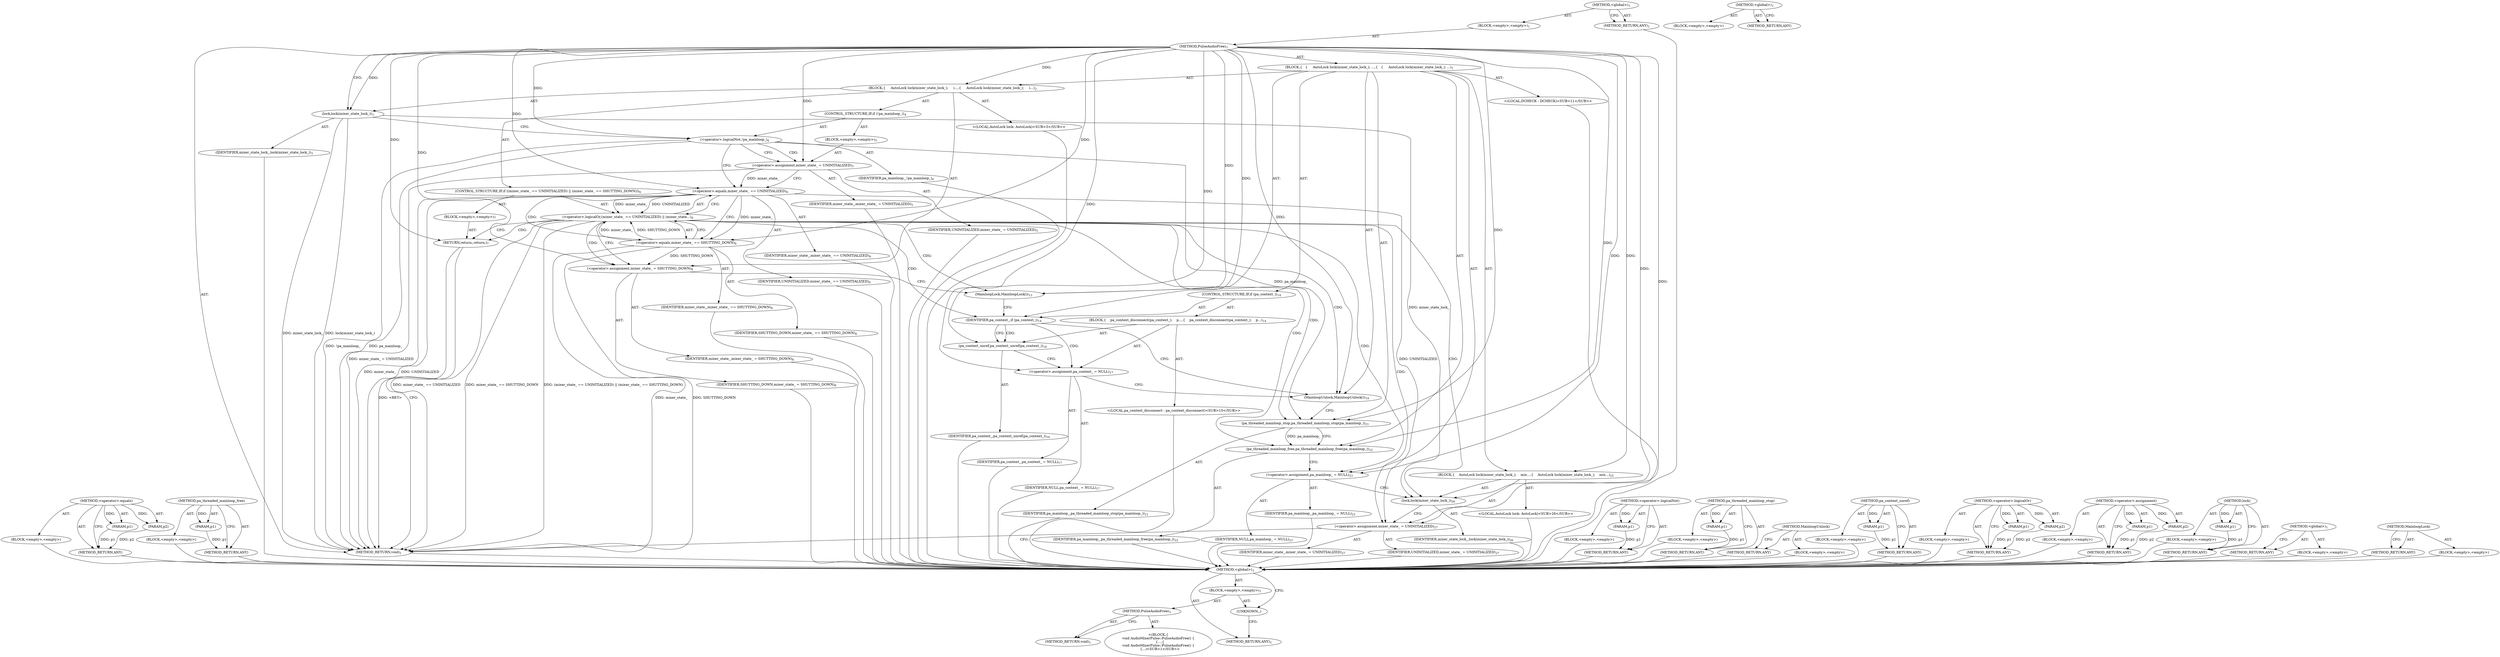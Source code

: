 digraph "&lt;global&gt;" {
vulnerable_99 [label=<(METHOD,&lt;operator&gt;.equals)>];
vulnerable_100 [label=<(PARAM,p1)>];
vulnerable_101 [label=<(PARAM,p2)>];
vulnerable_102 [label=<(BLOCK,&lt;empty&gt;,&lt;empty&gt;)>];
vulnerable_103 [label=<(METHOD_RETURN,ANY)>];
vulnerable_118 [label=<(METHOD,pa_threaded_mainloop_free)>];
vulnerable_119 [label=<(PARAM,p1)>];
vulnerable_120 [label=<(BLOCK,&lt;empty&gt;,&lt;empty&gt;)>];
vulnerable_121 [label=<(METHOD_RETURN,ANY)>];
vulnerable_6 [label=<(METHOD,&lt;global&gt;)<SUB>1</SUB>>];
vulnerable_7 [label=<(BLOCK,&lt;empty&gt;,&lt;empty&gt;)<SUB>1</SUB>>];
vulnerable_8 [label=<(METHOD,PulseAudioFree)<SUB>1</SUB>>];
vulnerable_9 [label=<(BLOCK,{
   {
     AutoLock lock(mixer_state_lock_);
 ...,{
   {
     AutoLock lock(mixer_state_lock_);
 ...)<SUB>1</SUB>>];
vulnerable_10 [label=<(BLOCK,{
     AutoLock lock(mixer_state_lock_);
     i...,{
     AutoLock lock(mixer_state_lock_);
     i...)<SUB>2</SUB>>];
vulnerable_11 [label="<(LOCAL,AutoLock lock: AutoLock)<SUB>3</SUB>>"];
vulnerable_12 [label=<(lock,lock(mixer_state_lock_))<SUB>3</SUB>>];
vulnerable_13 [label=<(IDENTIFIER,mixer_state_lock_,lock(mixer_state_lock_))<SUB>3</SUB>>];
vulnerable_14 [label=<(CONTROL_STRUCTURE,IF,if (!pa_mainloop_))<SUB>4</SUB>>];
vulnerable_15 [label=<(&lt;operator&gt;.logicalNot,!pa_mainloop_)<SUB>4</SUB>>];
vulnerable_16 [label=<(IDENTIFIER,pa_mainloop_,!pa_mainloop_)<SUB>4</SUB>>];
vulnerable_17 [label=<(BLOCK,&lt;empty&gt;,&lt;empty&gt;)<SUB>5</SUB>>];
vulnerable_18 [label=<(&lt;operator&gt;.assignment,mixer_state_ = UNINITIALIZED)<SUB>5</SUB>>];
vulnerable_19 [label=<(IDENTIFIER,mixer_state_,mixer_state_ = UNINITIALIZED)<SUB>5</SUB>>];
vulnerable_20 [label=<(IDENTIFIER,UNINITIALIZED,mixer_state_ = UNINITIALIZED)<SUB>5</SUB>>];
vulnerable_21 [label=<(CONTROL_STRUCTURE,IF,if ((mixer_state_ == UNINITIALIZED) || (mixer_state_ == SHUTTING_DOWN)))<SUB>6</SUB>>];
vulnerable_22 [label=<(&lt;operator&gt;.logicalOr,(mixer_state_ == UNINITIALIZED) || (mixer_state...)<SUB>6</SUB>>];
vulnerable_23 [label=<(&lt;operator&gt;.equals,mixer_state_ == UNINITIALIZED)<SUB>6</SUB>>];
vulnerable_24 [label=<(IDENTIFIER,mixer_state_,mixer_state_ == UNINITIALIZED)<SUB>6</SUB>>];
vulnerable_25 [label=<(IDENTIFIER,UNINITIALIZED,mixer_state_ == UNINITIALIZED)<SUB>6</SUB>>];
vulnerable_26 [label=<(&lt;operator&gt;.equals,mixer_state_ == SHUTTING_DOWN)<SUB>6</SUB>>];
vulnerable_27 [label=<(IDENTIFIER,mixer_state_,mixer_state_ == SHUTTING_DOWN)<SUB>6</SUB>>];
vulnerable_28 [label=<(IDENTIFIER,SHUTTING_DOWN,mixer_state_ == SHUTTING_DOWN)<SUB>6</SUB>>];
vulnerable_29 [label=<(BLOCK,&lt;empty&gt;,&lt;empty&gt;)<SUB>7</SUB>>];
vulnerable_30 [label=<(RETURN,return;,return;)<SUB>7</SUB>>];
vulnerable_31 [label=<(&lt;operator&gt;.assignment,mixer_state_ = SHUTTING_DOWN)<SUB>8</SUB>>];
vulnerable_32 [label=<(IDENTIFIER,mixer_state_,mixer_state_ = SHUTTING_DOWN)<SUB>8</SUB>>];
vulnerable_33 [label=<(IDENTIFIER,SHUTTING_DOWN,mixer_state_ = SHUTTING_DOWN)<SUB>8</SUB>>];
vulnerable_34 [label="<(LOCAL,DCHECK : DCHECK)<SUB>11</SUB>>"];
vulnerable_35 [label=<(MainloopLock,MainloopLock())<SUB>13</SUB>>];
vulnerable_36 [label=<(CONTROL_STRUCTURE,IF,if (pa_context_))<SUB>14</SUB>>];
vulnerable_37 [label=<(IDENTIFIER,pa_context_,if (pa_context_))<SUB>14</SUB>>];
vulnerable_38 [label=<(BLOCK,{
    pa_context_disconnect(pa_context_);
    p...,{
    pa_context_disconnect(pa_context_);
    p...)<SUB>14</SUB>>];
vulnerable_39 [label="<(LOCAL,pa_context_disconnect : pa_context_disconnect)<SUB>15</SUB>>"];
vulnerable_40 [label=<(pa_context_unref,pa_context_unref(pa_context_))<SUB>16</SUB>>];
vulnerable_41 [label=<(IDENTIFIER,pa_context_,pa_context_unref(pa_context_))<SUB>16</SUB>>];
vulnerable_42 [label=<(&lt;operator&gt;.assignment,pa_context_ = NULL)<SUB>17</SUB>>];
vulnerable_43 [label=<(IDENTIFIER,pa_context_,pa_context_ = NULL)<SUB>17</SUB>>];
vulnerable_44 [label=<(IDENTIFIER,NULL,pa_context_ = NULL)<SUB>17</SUB>>];
vulnerable_45 [label=<(MainloopUnlock,MainloopUnlock())<SUB>19</SUB>>];
vulnerable_46 [label=<(pa_threaded_mainloop_stop,pa_threaded_mainloop_stop(pa_mainloop_))<SUB>21</SUB>>];
vulnerable_47 [label=<(IDENTIFIER,pa_mainloop_,pa_threaded_mainloop_stop(pa_mainloop_))<SUB>21</SUB>>];
vulnerable_48 [label=<(pa_threaded_mainloop_free,pa_threaded_mainloop_free(pa_mainloop_))<SUB>22</SUB>>];
vulnerable_49 [label=<(IDENTIFIER,pa_mainloop_,pa_threaded_mainloop_free(pa_mainloop_))<SUB>22</SUB>>];
vulnerable_50 [label=<(&lt;operator&gt;.assignment,pa_mainloop_ = NULL)<SUB>23</SUB>>];
vulnerable_51 [label=<(IDENTIFIER,pa_mainloop_,pa_mainloop_ = NULL)<SUB>23</SUB>>];
vulnerable_52 [label=<(IDENTIFIER,NULL,pa_mainloop_ = NULL)<SUB>23</SUB>>];
vulnerable_53 [label=<(BLOCK,{
    AutoLock lock(mixer_state_lock_);
    mix...,{
    AutoLock lock(mixer_state_lock_);
    mix...)<SUB>25</SUB>>];
vulnerable_54 [label="<(LOCAL,AutoLock lock: AutoLock)<SUB>26</SUB>>"];
vulnerable_55 [label=<(lock,lock(mixer_state_lock_))<SUB>26</SUB>>];
vulnerable_56 [label=<(IDENTIFIER,mixer_state_lock_,lock(mixer_state_lock_))<SUB>26</SUB>>];
vulnerable_57 [label=<(&lt;operator&gt;.assignment,mixer_state_ = UNINITIALIZED)<SUB>27</SUB>>];
vulnerable_58 [label=<(IDENTIFIER,mixer_state_,mixer_state_ = UNINITIALIZED)<SUB>27</SUB>>];
vulnerable_59 [label=<(IDENTIFIER,UNINITIALIZED,mixer_state_ = UNINITIALIZED)<SUB>27</SUB>>];
vulnerable_60 [label=<(METHOD_RETURN,void)<SUB>1</SUB>>];
vulnerable_62 [label=<(METHOD_RETURN,ANY)<SUB>1</SUB>>];
vulnerable_85 [label=<(METHOD,&lt;operator&gt;.logicalNot)>];
vulnerable_86 [label=<(PARAM,p1)>];
vulnerable_87 [label=<(BLOCK,&lt;empty&gt;,&lt;empty&gt;)>];
vulnerable_88 [label=<(METHOD_RETURN,ANY)>];
vulnerable_114 [label=<(METHOD,pa_threaded_mainloop_stop)>];
vulnerable_115 [label=<(PARAM,p1)>];
vulnerable_116 [label=<(BLOCK,&lt;empty&gt;,&lt;empty&gt;)>];
vulnerable_117 [label=<(METHOD_RETURN,ANY)>];
vulnerable_111 [label=<(METHOD,MainloopUnlock)>];
vulnerable_112 [label=<(BLOCK,&lt;empty&gt;,&lt;empty&gt;)>];
vulnerable_113 [label=<(METHOD_RETURN,ANY)>];
vulnerable_107 [label=<(METHOD,pa_context_unref)>];
vulnerable_108 [label=<(PARAM,p1)>];
vulnerable_109 [label=<(BLOCK,&lt;empty&gt;,&lt;empty&gt;)>];
vulnerable_110 [label=<(METHOD_RETURN,ANY)>];
vulnerable_94 [label=<(METHOD,&lt;operator&gt;.logicalOr)>];
vulnerable_95 [label=<(PARAM,p1)>];
vulnerable_96 [label=<(PARAM,p2)>];
vulnerable_97 [label=<(BLOCK,&lt;empty&gt;,&lt;empty&gt;)>];
vulnerable_98 [label=<(METHOD_RETURN,ANY)>];
vulnerable_89 [label=<(METHOD,&lt;operator&gt;.assignment)>];
vulnerable_90 [label=<(PARAM,p1)>];
vulnerable_91 [label=<(PARAM,p2)>];
vulnerable_92 [label=<(BLOCK,&lt;empty&gt;,&lt;empty&gt;)>];
vulnerable_93 [label=<(METHOD_RETURN,ANY)>];
vulnerable_81 [label=<(METHOD,lock)>];
vulnerable_82 [label=<(PARAM,p1)>];
vulnerable_83 [label=<(BLOCK,&lt;empty&gt;,&lt;empty&gt;)>];
vulnerable_84 [label=<(METHOD_RETURN,ANY)>];
vulnerable_75 [label=<(METHOD,&lt;global&gt;)<SUB>1</SUB>>];
vulnerable_76 [label=<(BLOCK,&lt;empty&gt;,&lt;empty&gt;)>];
vulnerable_77 [label=<(METHOD_RETURN,ANY)>];
vulnerable_104 [label=<(METHOD,MainloopLock)>];
vulnerable_105 [label=<(BLOCK,&lt;empty&gt;,&lt;empty&gt;)>];
vulnerable_106 [label=<(METHOD_RETURN,ANY)>];
fixed_6 [label=<(METHOD,&lt;global&gt;)<SUB>1</SUB>>];
fixed_7 [label=<(BLOCK,&lt;empty&gt;,&lt;empty&gt;)<SUB>1</SUB>>];
fixed_8 [label=<(METHOD,PulseAudioFree)<SUB>1</SUB>>];
fixed_9 [label="<(BLOCK,{
void AudioMixerPulse::PulseAudioFree() {
   {...,{
void AudioMixerPulse::PulseAudioFree() {
   {...)<SUB>1</SUB>>"];
fixed_10 [label=<(METHOD_RETURN,void)<SUB>1</SUB>>];
fixed_12 [label=<(UNKNOWN,,)>];
fixed_13 [label=<(METHOD_RETURN,ANY)<SUB>1</SUB>>];
fixed_20 [label=<(METHOD,&lt;global&gt;)<SUB>1</SUB>>];
fixed_21 [label=<(BLOCK,&lt;empty&gt;,&lt;empty&gt;)>];
fixed_22 [label=<(METHOD_RETURN,ANY)>];
vulnerable_99 -> vulnerable_100  [key=0, label="AST: "];
vulnerable_99 -> vulnerable_100  [key=1, label="DDG: "];
vulnerable_99 -> vulnerable_102  [key=0, label="AST: "];
vulnerable_99 -> vulnerable_101  [key=0, label="AST: "];
vulnerable_99 -> vulnerable_101  [key=1, label="DDG: "];
vulnerable_99 -> vulnerable_103  [key=0, label="AST: "];
vulnerable_99 -> vulnerable_103  [key=1, label="CFG: "];
vulnerable_100 -> vulnerable_103  [key=0, label="DDG: p1"];
vulnerable_101 -> vulnerable_103  [key=0, label="DDG: p2"];
vulnerable_102 -> fixed_6  [key=0];
vulnerable_103 -> fixed_6  [key=0];
vulnerable_118 -> vulnerable_119  [key=0, label="AST: "];
vulnerable_118 -> vulnerable_119  [key=1, label="DDG: "];
vulnerable_118 -> vulnerable_120  [key=0, label="AST: "];
vulnerable_118 -> vulnerable_121  [key=0, label="AST: "];
vulnerable_118 -> vulnerable_121  [key=1, label="CFG: "];
vulnerable_119 -> vulnerable_121  [key=0, label="DDG: p1"];
vulnerable_120 -> fixed_6  [key=0];
vulnerable_121 -> fixed_6  [key=0];
vulnerable_6 -> vulnerable_7  [key=0, label="AST: "];
vulnerable_6 -> vulnerable_62  [key=0, label="AST: "];
vulnerable_6 -> vulnerable_62  [key=1, label="CFG: "];
vulnerable_7 -> vulnerable_8  [key=0, label="AST: "];
vulnerable_8 -> vulnerable_9  [key=0, label="AST: "];
vulnerable_8 -> vulnerable_60  [key=0, label="AST: "];
vulnerable_8 -> vulnerable_12  [key=0, label="CFG: "];
vulnerable_8 -> vulnerable_12  [key=1, label="DDG: "];
vulnerable_8 -> vulnerable_10  [key=0, label="DDG: "];
vulnerable_8 -> vulnerable_35  [key=0, label="DDG: "];
vulnerable_8 -> vulnerable_45  [key=0, label="DDG: "];
vulnerable_8 -> vulnerable_50  [key=0, label="DDG: "];
vulnerable_8 -> vulnerable_53  [key=0, label="DDG: "];
vulnerable_8 -> vulnerable_31  [key=0, label="DDG: "];
vulnerable_8 -> vulnerable_37  [key=0, label="DDG: "];
vulnerable_8 -> vulnerable_46  [key=0, label="DDG: "];
vulnerable_8 -> vulnerable_48  [key=0, label="DDG: "];
vulnerable_8 -> vulnerable_57  [key=0, label="DDG: "];
vulnerable_8 -> vulnerable_42  [key=0, label="DDG: "];
vulnerable_8 -> vulnerable_55  [key=0, label="DDG: "];
vulnerable_8 -> vulnerable_15  [key=0, label="DDG: "];
vulnerable_8 -> vulnerable_18  [key=0, label="DDG: "];
vulnerable_8 -> vulnerable_30  [key=0, label="DDG: "];
vulnerable_8 -> vulnerable_40  [key=0, label="DDG: "];
vulnerable_8 -> vulnerable_23  [key=0, label="DDG: "];
vulnerable_8 -> vulnerable_26  [key=0, label="DDG: "];
vulnerable_9 -> vulnerable_10  [key=0, label="AST: "];
vulnerable_9 -> vulnerable_34  [key=0, label="AST: "];
vulnerable_9 -> vulnerable_35  [key=0, label="AST: "];
vulnerable_9 -> vulnerable_36  [key=0, label="AST: "];
vulnerable_9 -> vulnerable_45  [key=0, label="AST: "];
vulnerable_9 -> vulnerable_46  [key=0, label="AST: "];
vulnerable_9 -> vulnerable_48  [key=0, label="AST: "];
vulnerable_9 -> vulnerable_50  [key=0, label="AST: "];
vulnerable_9 -> vulnerable_53  [key=0, label="AST: "];
vulnerable_10 -> vulnerable_11  [key=0, label="AST: "];
vulnerable_10 -> vulnerable_12  [key=0, label="AST: "];
vulnerable_10 -> vulnerable_14  [key=0, label="AST: "];
vulnerable_10 -> vulnerable_21  [key=0, label="AST: "];
vulnerable_10 -> vulnerable_31  [key=0, label="AST: "];
vulnerable_11 -> fixed_6  [key=0];
vulnerable_12 -> vulnerable_13  [key=0, label="AST: "];
vulnerable_12 -> vulnerable_15  [key=0, label="CFG: "];
vulnerable_12 -> vulnerable_60  [key=0, label="DDG: mixer_state_lock_"];
vulnerable_12 -> vulnerable_60  [key=1, label="DDG: lock(mixer_state_lock_)"];
vulnerable_12 -> vulnerable_55  [key=0, label="DDG: mixer_state_lock_"];
vulnerable_13 -> fixed_6  [key=0];
vulnerable_14 -> vulnerable_15  [key=0, label="AST: "];
vulnerable_14 -> vulnerable_17  [key=0, label="AST: "];
vulnerable_15 -> vulnerable_16  [key=0, label="AST: "];
vulnerable_15 -> vulnerable_18  [key=0, label="CFG: "];
vulnerable_15 -> vulnerable_18  [key=1, label="CDG: "];
vulnerable_15 -> vulnerable_23  [key=0, label="CFG: "];
vulnerable_15 -> vulnerable_60  [key=0, label="DDG: pa_mainloop_"];
vulnerable_15 -> vulnerable_60  [key=1, label="DDG: !pa_mainloop_"];
vulnerable_15 -> vulnerable_46  [key=0, label="DDG: pa_mainloop_"];
vulnerable_16 -> fixed_6  [key=0];
vulnerable_17 -> vulnerable_18  [key=0, label="AST: "];
vulnerable_18 -> vulnerable_19  [key=0, label="AST: "];
vulnerable_18 -> vulnerable_20  [key=0, label="AST: "];
vulnerable_18 -> vulnerable_23  [key=0, label="CFG: "];
vulnerable_18 -> vulnerable_23  [key=1, label="DDG: mixer_state_"];
vulnerable_18 -> vulnerable_60  [key=0, label="DDG: mixer_state_ = UNINITIALIZED"];
vulnerable_19 -> fixed_6  [key=0];
vulnerable_20 -> fixed_6  [key=0];
vulnerable_21 -> vulnerable_22  [key=0, label="AST: "];
vulnerable_21 -> vulnerable_29  [key=0, label="AST: "];
vulnerable_22 -> vulnerable_23  [key=0, label="AST: "];
vulnerable_22 -> vulnerable_26  [key=0, label="AST: "];
vulnerable_22 -> vulnerable_30  [key=0, label="CFG: "];
vulnerable_22 -> vulnerable_30  [key=1, label="CDG: "];
vulnerable_22 -> vulnerable_31  [key=0, label="CFG: "];
vulnerable_22 -> vulnerable_31  [key=1, label="CDG: "];
vulnerable_22 -> vulnerable_60  [key=0, label="DDG: mixer_state_ == UNINITIALIZED"];
vulnerable_22 -> vulnerable_60  [key=1, label="DDG: mixer_state_ == SHUTTING_DOWN"];
vulnerable_22 -> vulnerable_60  [key=2, label="DDG: (mixer_state_ == UNINITIALIZED) || (mixer_state_ == SHUTTING_DOWN)"];
vulnerable_22 -> vulnerable_48  [key=0, label="CDG: "];
vulnerable_22 -> vulnerable_57  [key=0, label="CDG: "];
vulnerable_22 -> vulnerable_37  [key=0, label="CDG: "];
vulnerable_22 -> vulnerable_46  [key=0, label="CDG: "];
vulnerable_22 -> vulnerable_45  [key=0, label="CDG: "];
vulnerable_22 -> vulnerable_50  [key=0, label="CDG: "];
vulnerable_22 -> vulnerable_35  [key=0, label="CDG: "];
vulnerable_22 -> vulnerable_55  [key=0, label="CDG: "];
vulnerable_23 -> vulnerable_24  [key=0, label="AST: "];
vulnerable_23 -> vulnerable_25  [key=0, label="AST: "];
vulnerable_23 -> vulnerable_22  [key=0, label="CFG: "];
vulnerable_23 -> vulnerable_22  [key=1, label="DDG: mixer_state_"];
vulnerable_23 -> vulnerable_22  [key=2, label="DDG: UNINITIALIZED"];
vulnerable_23 -> vulnerable_26  [key=0, label="CFG: "];
vulnerable_23 -> vulnerable_26  [key=1, label="DDG: mixer_state_"];
vulnerable_23 -> vulnerable_26  [key=2, label="CDG: "];
vulnerable_23 -> vulnerable_60  [key=0, label="DDG: mixer_state_"];
vulnerable_23 -> vulnerable_60  [key=1, label="DDG: UNINITIALIZED"];
vulnerable_23 -> vulnerable_57  [key=0, label="DDG: UNINITIALIZED"];
vulnerable_24 -> fixed_6  [key=0];
vulnerable_25 -> fixed_6  [key=0];
vulnerable_26 -> vulnerable_27  [key=0, label="AST: "];
vulnerable_26 -> vulnerable_28  [key=0, label="AST: "];
vulnerable_26 -> vulnerable_22  [key=0, label="CFG: "];
vulnerable_26 -> vulnerable_22  [key=1, label="DDG: mixer_state_"];
vulnerable_26 -> vulnerable_22  [key=2, label="DDG: SHUTTING_DOWN"];
vulnerable_26 -> vulnerable_60  [key=0, label="DDG: mixer_state_"];
vulnerable_26 -> vulnerable_60  [key=1, label="DDG: SHUTTING_DOWN"];
vulnerable_26 -> vulnerable_31  [key=0, label="DDG: SHUTTING_DOWN"];
vulnerable_27 -> fixed_6  [key=0];
vulnerable_28 -> fixed_6  [key=0];
vulnerable_29 -> vulnerable_30  [key=0, label="AST: "];
vulnerable_30 -> vulnerable_60  [key=0, label="CFG: "];
vulnerable_30 -> vulnerable_60  [key=1, label="DDG: &lt;RET&gt;"];
vulnerable_31 -> vulnerable_32  [key=0, label="AST: "];
vulnerable_31 -> vulnerable_33  [key=0, label="AST: "];
vulnerable_31 -> vulnerable_35  [key=0, label="CFG: "];
vulnerable_32 -> fixed_6  [key=0];
vulnerable_33 -> fixed_6  [key=0];
vulnerable_34 -> fixed_6  [key=0];
vulnerable_35 -> vulnerable_37  [key=0, label="CFG: "];
vulnerable_36 -> vulnerable_37  [key=0, label="AST: "];
vulnerable_36 -> vulnerable_38  [key=0, label="AST: "];
vulnerable_37 -> vulnerable_45  [key=0, label="CFG: "];
vulnerable_37 -> vulnerable_40  [key=0, label="CFG: "];
vulnerable_37 -> vulnerable_40  [key=1, label="CDG: "];
vulnerable_37 -> vulnerable_42  [key=0, label="CDG: "];
vulnerable_38 -> vulnerable_39  [key=0, label="AST: "];
vulnerable_38 -> vulnerable_40  [key=0, label="AST: "];
vulnerable_38 -> vulnerable_42  [key=0, label="AST: "];
vulnerable_39 -> fixed_6  [key=0];
vulnerable_40 -> vulnerable_41  [key=0, label="AST: "];
vulnerable_40 -> vulnerable_42  [key=0, label="CFG: "];
vulnerable_41 -> fixed_6  [key=0];
vulnerable_42 -> vulnerable_43  [key=0, label="AST: "];
vulnerable_42 -> vulnerable_44  [key=0, label="AST: "];
vulnerable_42 -> vulnerable_45  [key=0, label="CFG: "];
vulnerable_43 -> fixed_6  [key=0];
vulnerable_44 -> fixed_6  [key=0];
vulnerable_45 -> vulnerable_46  [key=0, label="CFG: "];
vulnerable_46 -> vulnerable_47  [key=0, label="AST: "];
vulnerable_46 -> vulnerable_48  [key=0, label="CFG: "];
vulnerable_46 -> vulnerable_48  [key=1, label="DDG: pa_mainloop_"];
vulnerable_47 -> fixed_6  [key=0];
vulnerable_48 -> vulnerable_49  [key=0, label="AST: "];
vulnerable_48 -> vulnerable_50  [key=0, label="CFG: "];
vulnerable_49 -> fixed_6  [key=0];
vulnerable_50 -> vulnerable_51  [key=0, label="AST: "];
vulnerable_50 -> vulnerable_52  [key=0, label="AST: "];
vulnerable_50 -> vulnerable_55  [key=0, label="CFG: "];
vulnerable_51 -> fixed_6  [key=0];
vulnerable_52 -> fixed_6  [key=0];
vulnerable_53 -> vulnerable_54  [key=0, label="AST: "];
vulnerable_53 -> vulnerable_55  [key=0, label="AST: "];
vulnerable_53 -> vulnerable_57  [key=0, label="AST: "];
vulnerable_54 -> fixed_6  [key=0];
vulnerable_55 -> vulnerable_56  [key=0, label="AST: "];
vulnerable_55 -> vulnerable_57  [key=0, label="CFG: "];
vulnerable_56 -> fixed_6  [key=0];
vulnerable_57 -> vulnerable_58  [key=0, label="AST: "];
vulnerable_57 -> vulnerable_59  [key=0, label="AST: "];
vulnerable_57 -> vulnerable_60  [key=0, label="CFG: "];
vulnerable_58 -> fixed_6  [key=0];
vulnerable_59 -> fixed_6  [key=0];
vulnerable_60 -> fixed_6  [key=0];
vulnerable_62 -> fixed_6  [key=0];
vulnerable_85 -> vulnerable_86  [key=0, label="AST: "];
vulnerable_85 -> vulnerable_86  [key=1, label="DDG: "];
vulnerable_85 -> vulnerable_87  [key=0, label="AST: "];
vulnerable_85 -> vulnerable_88  [key=0, label="AST: "];
vulnerable_85 -> vulnerable_88  [key=1, label="CFG: "];
vulnerable_86 -> vulnerable_88  [key=0, label="DDG: p1"];
vulnerable_87 -> fixed_6  [key=0];
vulnerable_88 -> fixed_6  [key=0];
vulnerable_114 -> vulnerable_115  [key=0, label="AST: "];
vulnerable_114 -> vulnerable_115  [key=1, label="DDG: "];
vulnerable_114 -> vulnerable_116  [key=0, label="AST: "];
vulnerable_114 -> vulnerable_117  [key=0, label="AST: "];
vulnerable_114 -> vulnerable_117  [key=1, label="CFG: "];
vulnerable_115 -> vulnerable_117  [key=0, label="DDG: p1"];
vulnerable_116 -> fixed_6  [key=0];
vulnerable_117 -> fixed_6  [key=0];
vulnerable_111 -> vulnerable_112  [key=0, label="AST: "];
vulnerable_111 -> vulnerable_113  [key=0, label="AST: "];
vulnerable_111 -> vulnerable_113  [key=1, label="CFG: "];
vulnerable_112 -> fixed_6  [key=0];
vulnerable_113 -> fixed_6  [key=0];
vulnerable_107 -> vulnerable_108  [key=0, label="AST: "];
vulnerable_107 -> vulnerable_108  [key=1, label="DDG: "];
vulnerable_107 -> vulnerable_109  [key=0, label="AST: "];
vulnerable_107 -> vulnerable_110  [key=0, label="AST: "];
vulnerable_107 -> vulnerable_110  [key=1, label="CFG: "];
vulnerable_108 -> vulnerable_110  [key=0, label="DDG: p1"];
vulnerable_109 -> fixed_6  [key=0];
vulnerable_110 -> fixed_6  [key=0];
vulnerable_94 -> vulnerable_95  [key=0, label="AST: "];
vulnerable_94 -> vulnerable_95  [key=1, label="DDG: "];
vulnerable_94 -> vulnerable_97  [key=0, label="AST: "];
vulnerable_94 -> vulnerable_96  [key=0, label="AST: "];
vulnerable_94 -> vulnerable_96  [key=1, label="DDG: "];
vulnerable_94 -> vulnerable_98  [key=0, label="AST: "];
vulnerable_94 -> vulnerable_98  [key=1, label="CFG: "];
vulnerable_95 -> vulnerable_98  [key=0, label="DDG: p1"];
vulnerable_96 -> vulnerable_98  [key=0, label="DDG: p2"];
vulnerable_97 -> fixed_6  [key=0];
vulnerable_98 -> fixed_6  [key=0];
vulnerable_89 -> vulnerable_90  [key=0, label="AST: "];
vulnerable_89 -> vulnerable_90  [key=1, label="DDG: "];
vulnerable_89 -> vulnerable_92  [key=0, label="AST: "];
vulnerable_89 -> vulnerable_91  [key=0, label="AST: "];
vulnerable_89 -> vulnerable_91  [key=1, label="DDG: "];
vulnerable_89 -> vulnerable_93  [key=0, label="AST: "];
vulnerable_89 -> vulnerable_93  [key=1, label="CFG: "];
vulnerable_90 -> vulnerable_93  [key=0, label="DDG: p1"];
vulnerable_91 -> vulnerable_93  [key=0, label="DDG: p2"];
vulnerable_92 -> fixed_6  [key=0];
vulnerable_93 -> fixed_6  [key=0];
vulnerable_81 -> vulnerable_82  [key=0, label="AST: "];
vulnerable_81 -> vulnerable_82  [key=1, label="DDG: "];
vulnerable_81 -> vulnerable_83  [key=0, label="AST: "];
vulnerable_81 -> vulnerable_84  [key=0, label="AST: "];
vulnerable_81 -> vulnerable_84  [key=1, label="CFG: "];
vulnerable_82 -> vulnerable_84  [key=0, label="DDG: p1"];
vulnerable_83 -> fixed_6  [key=0];
vulnerable_84 -> fixed_6  [key=0];
vulnerable_75 -> vulnerable_76  [key=0, label="AST: "];
vulnerable_75 -> vulnerable_77  [key=0, label="AST: "];
vulnerable_75 -> vulnerable_77  [key=1, label="CFG: "];
vulnerable_76 -> fixed_6  [key=0];
vulnerable_77 -> fixed_6  [key=0];
vulnerable_104 -> vulnerable_105  [key=0, label="AST: "];
vulnerable_104 -> vulnerable_106  [key=0, label="AST: "];
vulnerable_104 -> vulnerable_106  [key=1, label="CFG: "];
vulnerable_105 -> fixed_6  [key=0];
vulnerable_106 -> fixed_6  [key=0];
fixed_6 -> fixed_7  [key=0, label="AST: "];
fixed_6 -> fixed_13  [key=0, label="AST: "];
fixed_6 -> fixed_12  [key=0, label="CFG: "];
fixed_7 -> fixed_8  [key=0, label="AST: "];
fixed_7 -> fixed_12  [key=0, label="AST: "];
fixed_8 -> fixed_9  [key=0, label="AST: "];
fixed_8 -> fixed_10  [key=0, label="AST: "];
fixed_8 -> fixed_10  [key=1, label="CFG: "];
fixed_12 -> fixed_13  [key=0, label="CFG: "];
fixed_20 -> fixed_21  [key=0, label="AST: "];
fixed_20 -> fixed_22  [key=0, label="AST: "];
fixed_20 -> fixed_22  [key=1, label="CFG: "];
}
